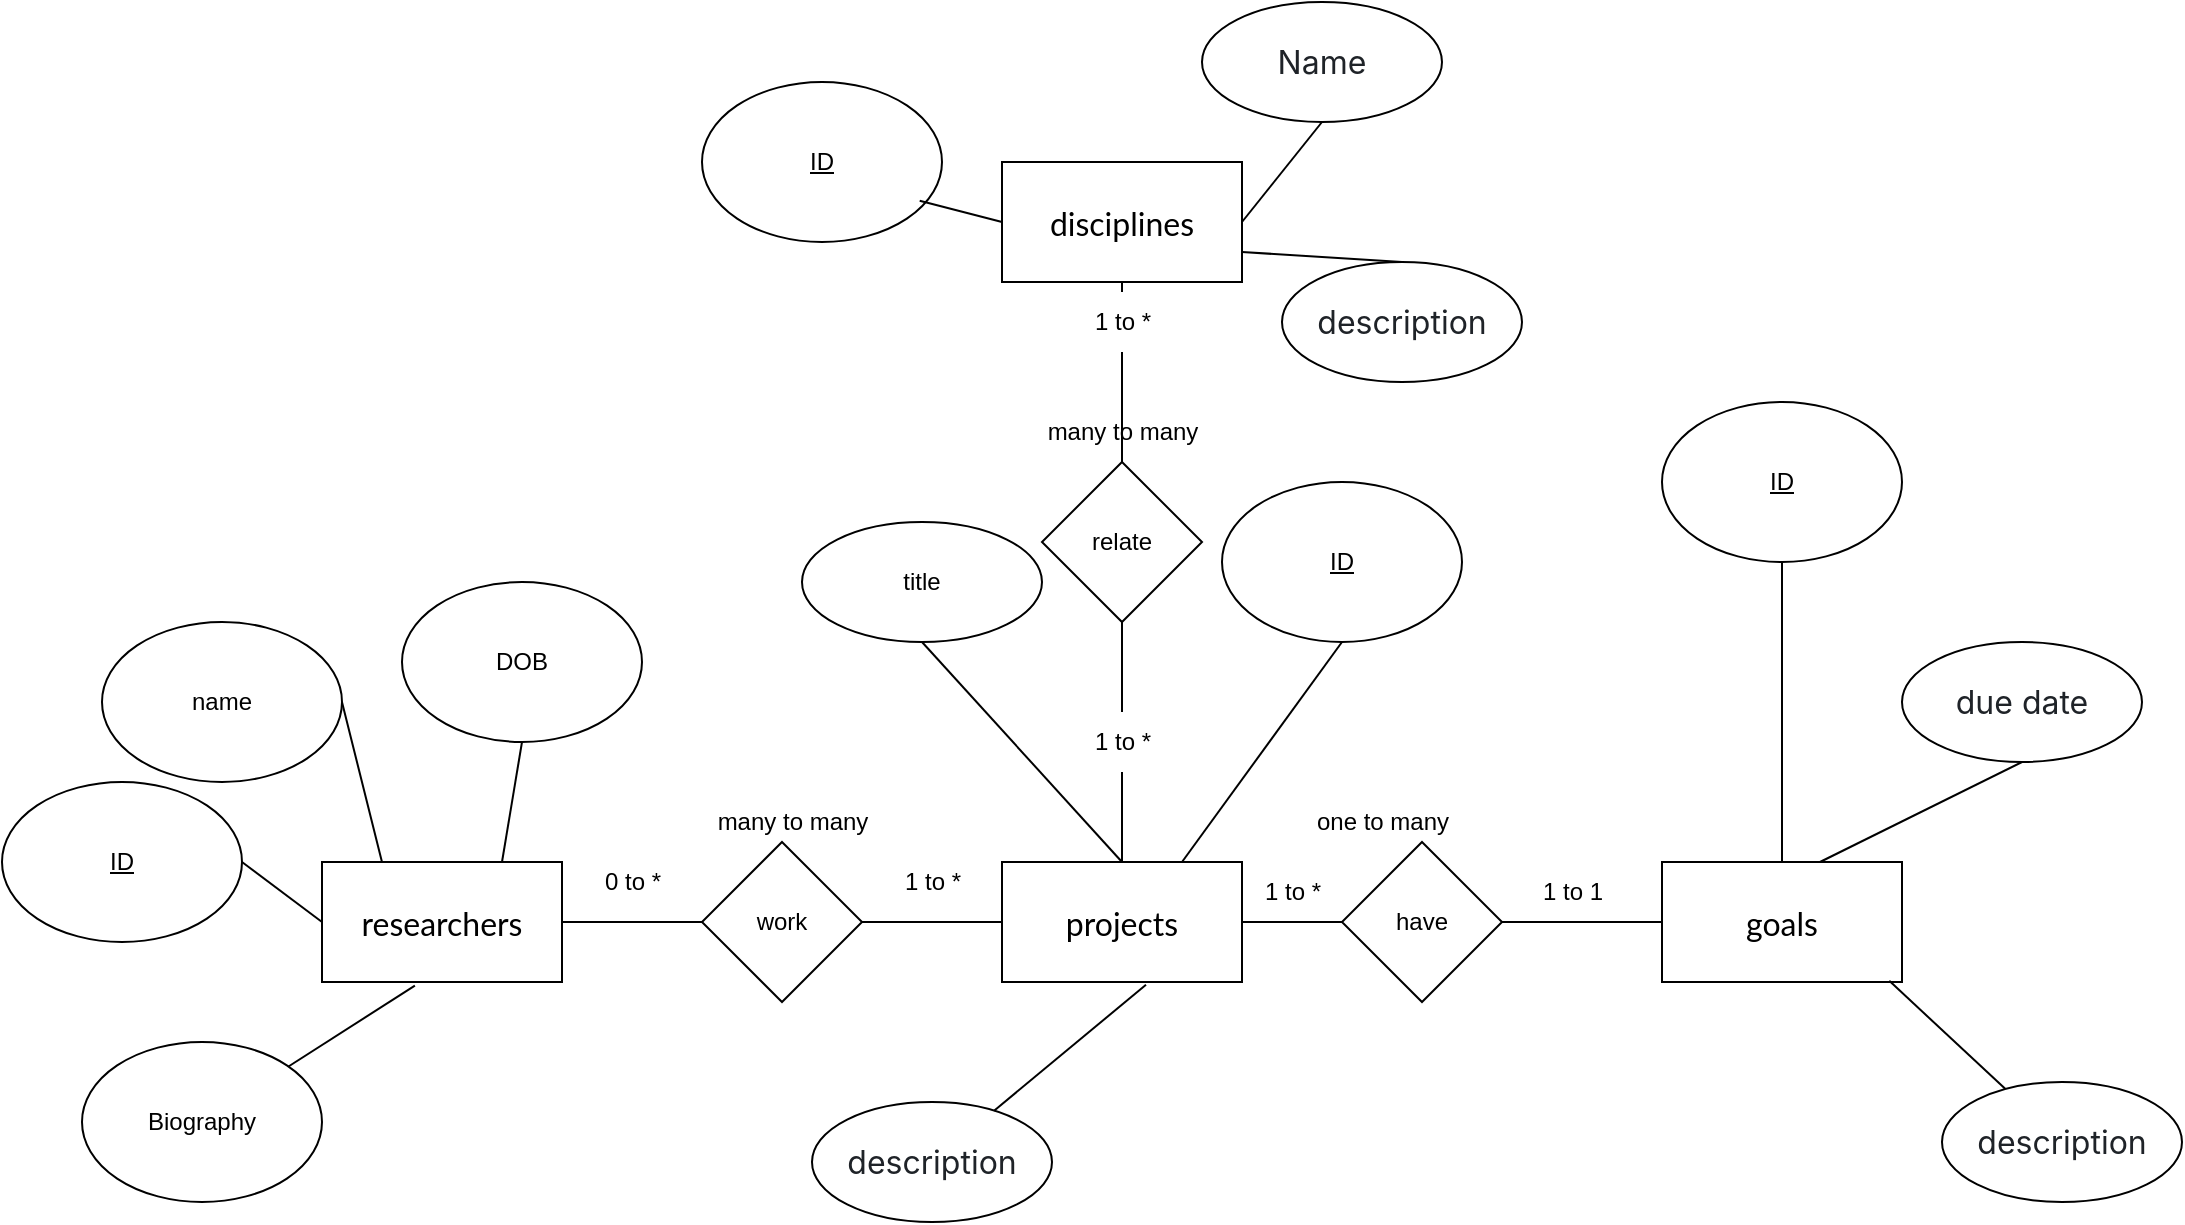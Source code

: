 <mxfile version="27.0.9">
  <diagram id="R2lEEEUBdFMjLlhIrx00" name="Page-1">
    <mxGraphModel dx="1892" dy="574" grid="1" gridSize="10" guides="1" tooltips="1" connect="1" arrows="1" fold="1" page="1" pageScale="1" pageWidth="850" pageHeight="1100" math="0" shadow="0" extFonts="Permanent Marker^https://fonts.googleapis.com/css?family=Permanent+Marker">
      <root>
        <mxCell id="0" />
        <mxCell id="1" parent="0" />
        <mxCell id="79PHvGn_ynHMwkHnUNVi-1" value="work" style="rhombus;whiteSpace=wrap;html=1;" parent="1" vertex="1">
          <mxGeometry x="330" y="450" width="80" height="80" as="geometry" />
        </mxCell>
        <mxCell id="79PHvGn_ynHMwkHnUNVi-2" value="&lt;span style=&quot;font-family: &amp;quot;Lato Extended&amp;quot;, Lato, &amp;quot;Helvetica Neue&amp;quot;, Helvetica, Arial, sans-serif; font-size: 16px; text-align: start; background-color: rgb(255, 255, 255);&quot;&gt;researchers&lt;/span&gt;" style="rounded=0;whiteSpace=wrap;html=1;" parent="1" vertex="1">
          <mxGeometry x="140" y="460" width="120" height="60" as="geometry" />
        </mxCell>
        <mxCell id="79PHvGn_ynHMwkHnUNVi-5" value="&lt;u&gt;ID&lt;/u&gt;" style="ellipse;whiteSpace=wrap;html=1;" parent="1" vertex="1">
          <mxGeometry x="-20" y="420" width="120" height="80" as="geometry" />
        </mxCell>
        <mxCell id="79PHvGn_ynHMwkHnUNVi-9" value="" style="endArrow=none;html=1;rounded=0;exitX=1;exitY=0.5;exitDx=0;exitDy=0;entryX=0;entryY=0.5;entryDx=0;entryDy=0;" parent="1" source="79PHvGn_ynHMwkHnUNVi-5" target="79PHvGn_ynHMwkHnUNVi-2" edge="1">
          <mxGeometry width="50" height="50" relative="1" as="geometry">
            <mxPoint x="90" y="430" as="sourcePoint" />
            <mxPoint x="140" y="380" as="targetPoint" />
          </mxGeometry>
        </mxCell>
        <mxCell id="79PHvGn_ynHMwkHnUNVi-10" value="name" style="ellipse;whiteSpace=wrap;html=1;" parent="1" vertex="1">
          <mxGeometry x="30" y="340" width="120" height="80" as="geometry" />
        </mxCell>
        <mxCell id="79PHvGn_ynHMwkHnUNVi-11" value="" style="endArrow=none;html=1;rounded=0;exitX=1;exitY=0.5;exitDx=0;exitDy=0;entryX=0.25;entryY=0;entryDx=0;entryDy=0;" parent="1" source="79PHvGn_ynHMwkHnUNVi-10" target="79PHvGn_ynHMwkHnUNVi-2" edge="1">
          <mxGeometry width="50" height="50" relative="1" as="geometry">
            <mxPoint x="140" y="350" as="sourcePoint" />
            <mxPoint x="180" y="460" as="targetPoint" />
          </mxGeometry>
        </mxCell>
        <mxCell id="79PHvGn_ynHMwkHnUNVi-12" value="DOB" style="ellipse;whiteSpace=wrap;html=1;" parent="1" vertex="1">
          <mxGeometry x="180" y="320" width="120" height="80" as="geometry" />
        </mxCell>
        <mxCell id="79PHvGn_ynHMwkHnUNVi-13" value="" style="endArrow=none;html=1;rounded=0;entryX=0.75;entryY=0;entryDx=0;entryDy=0;exitX=0.5;exitY=1;exitDx=0;exitDy=0;" parent="1" source="79PHvGn_ynHMwkHnUNVi-12" target="79PHvGn_ynHMwkHnUNVi-2" edge="1">
          <mxGeometry width="50" height="50" relative="1" as="geometry">
            <mxPoint x="220" y="390" as="sourcePoint" />
            <mxPoint x="270" y="460" as="targetPoint" />
          </mxGeometry>
        </mxCell>
        <mxCell id="79PHvGn_ynHMwkHnUNVi-14" value="" style="endArrow=none;html=1;rounded=0;entryX=0;entryY=0.5;entryDx=0;entryDy=0;exitX=1;exitY=0.5;exitDx=0;exitDy=0;" parent="1" source="79PHvGn_ynHMwkHnUNVi-2" target="79PHvGn_ynHMwkHnUNVi-1" edge="1">
          <mxGeometry width="50" height="50" relative="1" as="geometry">
            <mxPoint x="290" y="480" as="sourcePoint" />
            <mxPoint x="340" y="430" as="targetPoint" />
          </mxGeometry>
        </mxCell>
        <mxCell id="79PHvGn_ynHMwkHnUNVi-17" value="many to many" style="text;html=1;align=center;verticalAlign=middle;resizable=0;points=[];autosize=1;strokeColor=none;fillColor=none;" parent="1" vertex="1">
          <mxGeometry x="325" y="425" width="100" height="30" as="geometry" />
        </mxCell>
        <mxCell id="79PHvGn_ynHMwkHnUNVi-21" value="&lt;span style=&quot;font-family: &amp;quot;Lato Extended&amp;quot;, Lato, &amp;quot;Helvetica Neue&amp;quot;, Helvetica, Arial, sans-serif; font-size: 16px; text-align: start; background-color: rgb(255, 255, 255);&quot;&gt;projects&lt;/span&gt;" style="rounded=0;whiteSpace=wrap;html=1;" parent="1" vertex="1">
          <mxGeometry x="480" y="460" width="120" height="60" as="geometry" />
        </mxCell>
        <mxCell id="79PHvGn_ynHMwkHnUNVi-22" value="" style="endArrow=none;html=1;rounded=0;exitX=1;exitY=0.5;exitDx=0;exitDy=0;entryX=0;entryY=0.5;entryDx=0;entryDy=0;" parent="1" source="79PHvGn_ynHMwkHnUNVi-1" target="79PHvGn_ynHMwkHnUNVi-21" edge="1">
          <mxGeometry width="50" height="50" relative="1" as="geometry">
            <mxPoint x="440" y="440" as="sourcePoint" />
            <mxPoint x="490" y="390" as="targetPoint" />
          </mxGeometry>
        </mxCell>
        <mxCell id="79PHvGn_ynHMwkHnUNVi-26" value="&lt;span style=&quot;font-family: &amp;quot;Lato Extended&amp;quot;, Lato, &amp;quot;Helvetica Neue&amp;quot;, Helvetica, Arial, sans-serif; font-size: 16px; text-align: start; background-color: rgb(255, 255, 255);&quot;&gt;goals&lt;/span&gt;" style="rounded=0;whiteSpace=wrap;html=1;" parent="1" vertex="1">
          <mxGeometry x="810" y="460" width="120" height="60" as="geometry" />
        </mxCell>
        <mxCell id="79PHvGn_ynHMwkHnUNVi-27" value="&lt;span style=&quot;color: rgb(31, 35, 40); font-family: -apple-system, BlinkMacSystemFont, &amp;quot;Segoe UI&amp;quot;, &amp;quot;Noto Sans&amp;quot;, Helvetica, Arial, sans-serif, &amp;quot;Apple Color Emoji&amp;quot;, &amp;quot;Segoe UI Emoji&amp;quot;; font-size: 16px; text-align: left; background-color: rgb(255, 255, 255);&quot;&gt;description&lt;/span&gt;" style="ellipse;whiteSpace=wrap;html=1;" parent="1" vertex="1">
          <mxGeometry x="950" y="570" width="120" height="60" as="geometry" />
        </mxCell>
        <mxCell id="79PHvGn_ynHMwkHnUNVi-28" value="&lt;span style=&quot;color: rgb(31, 35, 40); font-family: -apple-system, BlinkMacSystemFont, &amp;quot;Segoe UI&amp;quot;, &amp;quot;Noto Sans&amp;quot;, Helvetica, Arial, sans-serif, &amp;quot;Apple Color Emoji&amp;quot;, &amp;quot;Segoe UI Emoji&amp;quot;; font-size: 16px; text-align: left; background-color: rgb(255, 255, 255);&quot;&gt;due date&lt;/span&gt;" style="ellipse;whiteSpace=wrap;html=1;" parent="1" vertex="1">
          <mxGeometry x="930" y="350" width="120" height="60" as="geometry" />
        </mxCell>
        <mxCell id="79PHvGn_ynHMwkHnUNVi-32" value="&lt;div style=&quot;text-align: left;&quot;&gt;&lt;font style=&quot;font-size: 12px;&quot;&gt;title&lt;/font&gt;&lt;/div&gt;" style="ellipse;whiteSpace=wrap;html=1;" parent="1" vertex="1">
          <mxGeometry x="380" y="290" width="120" height="60" as="geometry" />
        </mxCell>
        <mxCell id="79PHvGn_ynHMwkHnUNVi-33" value="&lt;span style=&quot;color: rgb(31, 35, 40); font-family: -apple-system, BlinkMacSystemFont, &amp;quot;Segoe UI&amp;quot;, &amp;quot;Noto Sans&amp;quot;, Helvetica, Arial, sans-serif, &amp;quot;Apple Color Emoji&amp;quot;, &amp;quot;Segoe UI Emoji&amp;quot;; font-size: 16px; text-align: left; background-color: rgb(255, 255, 255);&quot;&gt;description&lt;/span&gt;" style="ellipse;whiteSpace=wrap;html=1;" parent="1" vertex="1">
          <mxGeometry x="385" y="580" width="120" height="60" as="geometry" />
        </mxCell>
        <mxCell id="79PHvGn_ynHMwkHnUNVi-34" value="have" style="rhombus;whiteSpace=wrap;html=1;" parent="1" vertex="1">
          <mxGeometry x="650" y="450" width="80" height="80" as="geometry" />
        </mxCell>
        <mxCell id="79PHvGn_ynHMwkHnUNVi-35" value="one to many" style="text;html=1;align=center;verticalAlign=middle;resizable=0;points=[];autosize=1;strokeColor=none;fillColor=none;" parent="1" vertex="1">
          <mxGeometry x="625" y="425" width="90" height="30" as="geometry" />
        </mxCell>
        <mxCell id="79PHvGn_ynHMwkHnUNVi-36" value="" style="endArrow=none;html=1;rounded=0;entryX=0;entryY=0.5;entryDx=0;entryDy=0;exitX=1;exitY=0.5;exitDx=0;exitDy=0;" parent="1" target="79PHvGn_ynHMwkHnUNVi-34" edge="1" source="79PHvGn_ynHMwkHnUNVi-21">
          <mxGeometry width="50" height="50" relative="1" as="geometry">
            <mxPoint x="600" y="484" as="sourcePoint" />
            <mxPoint x="650" y="510" as="targetPoint" />
          </mxGeometry>
        </mxCell>
        <mxCell id="79PHvGn_ynHMwkHnUNVi-37" value="" style="endArrow=none;html=1;rounded=0;entryX=1;entryY=0.5;entryDx=0;entryDy=0;exitX=0;exitY=0.5;exitDx=0;exitDy=0;" parent="1" source="79PHvGn_ynHMwkHnUNVi-26" target="79PHvGn_ynHMwkHnUNVi-34" edge="1">
          <mxGeometry width="50" height="50" relative="1" as="geometry">
            <mxPoint x="650" y="580" as="sourcePoint" />
            <mxPoint x="700" y="530" as="targetPoint" />
          </mxGeometry>
        </mxCell>
        <mxCell id="79PHvGn_ynHMwkHnUNVi-38" value="" style="endArrow=none;html=1;rounded=0;entryX=0.6;entryY=1.023;entryDx=0;entryDy=0;entryPerimeter=0;" parent="1" source="79PHvGn_ynHMwkHnUNVi-33" target="79PHvGn_ynHMwkHnUNVi-21" edge="1">
          <mxGeometry width="50" height="50" relative="1" as="geometry">
            <mxPoint x="650" y="640" as="sourcePoint" />
            <mxPoint x="700" y="590" as="targetPoint" />
          </mxGeometry>
        </mxCell>
        <mxCell id="79PHvGn_ynHMwkHnUNVi-39" value="" style="endArrow=none;html=1;rounded=0;entryX=0.5;entryY=0;entryDx=0;entryDy=0;exitX=0.5;exitY=1;exitDx=0;exitDy=0;" parent="1" source="79PHvGn_ynHMwkHnUNVi-32" target="79PHvGn_ynHMwkHnUNVi-21" edge="1">
          <mxGeometry width="50" height="50" relative="1" as="geometry">
            <mxPoint x="590" y="370" as="sourcePoint" />
            <mxPoint x="640" y="320" as="targetPoint" />
          </mxGeometry>
        </mxCell>
        <mxCell id="79PHvGn_ynHMwkHnUNVi-41" value="&lt;u&gt;ID&lt;/u&gt;" style="ellipse;whiteSpace=wrap;html=1;" parent="1" vertex="1">
          <mxGeometry x="590" y="270" width="120" height="80" as="geometry" />
        </mxCell>
        <mxCell id="79PHvGn_ynHMwkHnUNVi-42" value="" style="endArrow=none;html=1;rounded=0;entryX=0.5;entryY=1;entryDx=0;entryDy=0;exitX=0.75;exitY=0;exitDx=0;exitDy=0;" parent="1" source="79PHvGn_ynHMwkHnUNVi-21" target="79PHvGn_ynHMwkHnUNVi-41" edge="1">
          <mxGeometry width="50" height="50" relative="1" as="geometry">
            <mxPoint x="580" y="390" as="sourcePoint" />
            <mxPoint x="640" y="370" as="targetPoint" />
          </mxGeometry>
        </mxCell>
        <mxCell id="79PHvGn_ynHMwkHnUNVi-43" value="&lt;u&gt;ID&lt;/u&gt;" style="ellipse;whiteSpace=wrap;html=1;" parent="1" vertex="1">
          <mxGeometry x="810" y="230" width="120" height="80" as="geometry" />
        </mxCell>
        <mxCell id="79PHvGn_ynHMwkHnUNVi-44" value="" style="endArrow=none;html=1;rounded=0;entryX=0.5;entryY=1;entryDx=0;entryDy=0;exitX=0.5;exitY=0;exitDx=0;exitDy=0;" parent="1" source="79PHvGn_ynHMwkHnUNVi-26" target="79PHvGn_ynHMwkHnUNVi-43" edge="1">
          <mxGeometry width="50" height="50" relative="1" as="geometry">
            <mxPoint x="860" y="390" as="sourcePoint" />
            <mxPoint x="910" y="340" as="targetPoint" />
          </mxGeometry>
        </mxCell>
        <mxCell id="79PHvGn_ynHMwkHnUNVi-45" value="" style="endArrow=none;html=1;rounded=0;entryX=0.5;entryY=1;entryDx=0;entryDy=0;" parent="1" target="79PHvGn_ynHMwkHnUNVi-28" edge="1">
          <mxGeometry width="50" height="50" relative="1" as="geometry">
            <mxPoint x="889" y="460" as="sourcePoint" />
            <mxPoint x="970" y="550" as="targetPoint" />
          </mxGeometry>
        </mxCell>
        <mxCell id="79PHvGn_ynHMwkHnUNVi-47" value="" style="endArrow=none;html=1;rounded=0;exitX=0.947;exitY=0.99;exitDx=0;exitDy=0;exitPerimeter=0;" parent="1" source="79PHvGn_ynHMwkHnUNVi-26" target="79PHvGn_ynHMwkHnUNVi-27" edge="1">
          <mxGeometry width="50" height="50" relative="1" as="geometry">
            <mxPoint x="780" y="630" as="sourcePoint" />
            <mxPoint x="830" y="580" as="targetPoint" />
          </mxGeometry>
        </mxCell>
        <mxCell id="dca1Np-fgZtHMj5NpK6v-1" value="&lt;span style=&quot;font-family: &amp;quot;Lato Extended&amp;quot;, Lato, &amp;quot;Helvetica Neue&amp;quot;, Helvetica, Arial, sans-serif; font-size: 16px; text-align: start; background-color: rgb(255, 255, 255);&quot;&gt;disciplines&lt;/span&gt;" style="rounded=0;whiteSpace=wrap;html=1;" vertex="1" parent="1">
          <mxGeometry x="480" y="110" width="120" height="60" as="geometry" />
        </mxCell>
        <mxCell id="dca1Np-fgZtHMj5NpK6v-2" value="" style="endArrow=none;html=1;rounded=0;entryX=0.5;entryY=1;entryDx=0;entryDy=0;exitX=0.5;exitY=0;exitDx=0;exitDy=0;" edge="1" parent="1" source="dca1Np-fgZtHMj5NpK6v-16" target="dca1Np-fgZtHMj5NpK6v-1">
          <mxGeometry width="50" height="50" relative="1" as="geometry">
            <mxPoint x="510" y="250" as="sourcePoint" />
            <mxPoint x="550" y="210" as="targetPoint" />
          </mxGeometry>
        </mxCell>
        <mxCell id="dca1Np-fgZtHMj5NpK6v-7" value="" style="endArrow=none;html=1;rounded=0;entryX=0.5;entryY=1;entryDx=0;entryDy=0;exitX=1;exitY=0.5;exitDx=0;exitDy=0;" edge="1" parent="1" source="dca1Np-fgZtHMj5NpK6v-1" target="dca1Np-fgZtHMj5NpK6v-12">
          <mxGeometry width="50" height="50" relative="1" as="geometry">
            <mxPoint x="630" y="180" as="sourcePoint" />
            <mxPoint x="650" y="100" as="targetPoint" />
          </mxGeometry>
        </mxCell>
        <mxCell id="dca1Np-fgZtHMj5NpK6v-8" value="relate" style="rhombus;whiteSpace=wrap;html=1;" vertex="1" parent="1">
          <mxGeometry x="500" y="260" width="80" height="80" as="geometry" />
        </mxCell>
        <mxCell id="dca1Np-fgZtHMj5NpK6v-9" value="" style="endArrow=none;html=1;rounded=0;entryX=0.5;entryY=1;entryDx=0;entryDy=0;exitX=0.5;exitY=0;exitDx=0;exitDy=0;" edge="1" parent="1" source="dca1Np-fgZtHMj5NpK6v-18" target="dca1Np-fgZtHMj5NpK6v-8">
          <mxGeometry width="50" height="50" relative="1" as="geometry">
            <mxPoint x="500" y="410" as="sourcePoint" />
            <mxPoint x="550" y="360" as="targetPoint" />
          </mxGeometry>
        </mxCell>
        <mxCell id="dca1Np-fgZtHMj5NpK6v-10" value="&lt;u&gt;ID&lt;/u&gt;" style="ellipse;whiteSpace=wrap;html=1;" vertex="1" parent="1">
          <mxGeometry x="330" y="70" width="120" height="80" as="geometry" />
        </mxCell>
        <mxCell id="dca1Np-fgZtHMj5NpK6v-11" value="" style="endArrow=none;html=1;rounded=0;entryX=0;entryY=0.5;entryDx=0;entryDy=0;exitX=0.907;exitY=0.742;exitDx=0;exitDy=0;exitPerimeter=0;" edge="1" parent="1" source="dca1Np-fgZtHMj5NpK6v-10" target="dca1Np-fgZtHMj5NpK6v-1">
          <mxGeometry width="50" height="50" relative="1" as="geometry">
            <mxPoint x="380" y="180" as="sourcePoint" />
            <mxPoint x="430" y="130" as="targetPoint" />
          </mxGeometry>
        </mxCell>
        <mxCell id="dca1Np-fgZtHMj5NpK6v-12" value="&lt;span style=&quot;color: rgb(31, 35, 40); font-family: -apple-system, BlinkMacSystemFont, &amp;quot;Segoe UI&amp;quot;, &amp;quot;Noto Sans&amp;quot;, Helvetica, Arial, sans-serif, &amp;quot;Apple Color Emoji&amp;quot;, &amp;quot;Segoe UI Emoji&amp;quot;; font-size: 16px; text-align: left; background-color: rgb(255, 255, 255);&quot;&gt;Name&lt;/span&gt;" style="ellipse;whiteSpace=wrap;html=1;" vertex="1" parent="1">
          <mxGeometry x="580" y="30" width="120" height="60" as="geometry" />
        </mxCell>
        <mxCell id="dca1Np-fgZtHMj5NpK6v-13" value="&lt;span style=&quot;color: rgb(31, 35, 40); font-family: -apple-system, BlinkMacSystemFont, &amp;quot;Segoe UI&amp;quot;, &amp;quot;Noto Sans&amp;quot;, Helvetica, Arial, sans-serif, &amp;quot;Apple Color Emoji&amp;quot;, &amp;quot;Segoe UI Emoji&amp;quot;; font-size: 16px; text-align: left; background-color: rgb(255, 255, 255);&quot;&gt;description&lt;/span&gt;" style="ellipse;whiteSpace=wrap;html=1;" vertex="1" parent="1">
          <mxGeometry x="620" y="160" width="120" height="60" as="geometry" />
        </mxCell>
        <mxCell id="dca1Np-fgZtHMj5NpK6v-14" value="" style="endArrow=none;html=1;rounded=0;entryX=0.5;entryY=0;entryDx=0;entryDy=0;exitX=1;exitY=0.75;exitDx=0;exitDy=0;" edge="1" parent="1" source="dca1Np-fgZtHMj5NpK6v-1" target="dca1Np-fgZtHMj5NpK6v-13">
          <mxGeometry width="50" height="50" relative="1" as="geometry">
            <mxPoint x="650" y="160" as="sourcePoint" />
            <mxPoint x="700" y="110" as="targetPoint" />
          </mxGeometry>
        </mxCell>
        <mxCell id="dca1Np-fgZtHMj5NpK6v-15" value="many to many" style="text;html=1;align=center;verticalAlign=middle;resizable=0;points=[];autosize=1;strokeColor=none;fillColor=none;" vertex="1" parent="1">
          <mxGeometry x="490" y="230" width="100" height="30" as="geometry" />
        </mxCell>
        <mxCell id="dca1Np-fgZtHMj5NpK6v-19" value="" style="endArrow=none;html=1;rounded=0;entryX=0.5;entryY=1;entryDx=0;entryDy=0;exitX=0.5;exitY=0;exitDx=0;exitDy=0;" edge="1" parent="1" source="79PHvGn_ynHMwkHnUNVi-21" target="dca1Np-fgZtHMj5NpK6v-18">
          <mxGeometry width="50" height="50" relative="1" as="geometry">
            <mxPoint x="540" y="460" as="sourcePoint" />
            <mxPoint x="540" y="340" as="targetPoint" />
          </mxGeometry>
        </mxCell>
        <mxCell id="dca1Np-fgZtHMj5NpK6v-18" value="1 to *" style="text;html=1;align=center;verticalAlign=middle;resizable=0;points=[];autosize=1;strokeColor=none;fillColor=none;" vertex="1" parent="1">
          <mxGeometry x="515" y="385" width="50" height="30" as="geometry" />
        </mxCell>
        <mxCell id="dca1Np-fgZtHMj5NpK6v-20" value="" style="endArrow=none;html=1;rounded=0;entryX=0.5;entryY=1;entryDx=0;entryDy=0;exitX=0.5;exitY=0;exitDx=0;exitDy=0;" edge="1" parent="1" source="dca1Np-fgZtHMj5NpK6v-8" target="dca1Np-fgZtHMj5NpK6v-16">
          <mxGeometry width="50" height="50" relative="1" as="geometry">
            <mxPoint x="540" y="260" as="sourcePoint" />
            <mxPoint x="540" y="170" as="targetPoint" />
          </mxGeometry>
        </mxCell>
        <mxCell id="dca1Np-fgZtHMj5NpK6v-16" value="1 to *" style="text;html=1;align=center;verticalAlign=middle;resizable=0;points=[];autosize=1;strokeColor=none;fillColor=none;" vertex="1" parent="1">
          <mxGeometry x="515" y="175" width="50" height="30" as="geometry" />
        </mxCell>
        <mxCell id="dca1Np-fgZtHMj5NpK6v-31" value="&lt;div style=&quot;text-align: left;&quot;&gt;&lt;font style=&quot;font-size: 12px;&quot; face=&quot;Helvetica&quot;&gt;Biography&lt;/font&gt;&lt;/div&gt;" style="ellipse;whiteSpace=wrap;html=1;" vertex="1" parent="1">
          <mxGeometry x="20" y="550" width="120" height="80" as="geometry" />
        </mxCell>
        <mxCell id="dca1Np-fgZtHMj5NpK6v-32" value="" style="endArrow=none;html=1;rounded=0;entryX=0.387;entryY=1.03;entryDx=0;entryDy=0;entryPerimeter=0;" edge="1" parent="1" source="dca1Np-fgZtHMj5NpK6v-31" target="79PHvGn_ynHMwkHnUNVi-2">
          <mxGeometry width="50" height="50" relative="1" as="geometry">
            <mxPoint x="200" y="590" as="sourcePoint" />
            <mxPoint x="250" y="540" as="targetPoint" />
          </mxGeometry>
        </mxCell>
        <mxCell id="dca1Np-fgZtHMj5NpK6v-33" value="0 to *" style="text;html=1;align=center;verticalAlign=middle;resizable=0;points=[];autosize=1;strokeColor=none;fillColor=none;" vertex="1" parent="1">
          <mxGeometry x="270" y="455" width="50" height="30" as="geometry" />
        </mxCell>
        <mxCell id="dca1Np-fgZtHMj5NpK6v-34" value="1 to *" style="text;html=1;align=center;verticalAlign=middle;resizable=0;points=[];autosize=1;strokeColor=none;fillColor=none;" vertex="1" parent="1">
          <mxGeometry x="420" y="455" width="50" height="30" as="geometry" />
        </mxCell>
        <mxCell id="dca1Np-fgZtHMj5NpK6v-35" value="1 to *" style="text;html=1;align=center;verticalAlign=middle;resizable=0;points=[];autosize=1;strokeColor=none;fillColor=none;" vertex="1" parent="1">
          <mxGeometry x="600" y="460" width="50" height="30" as="geometry" />
        </mxCell>
        <mxCell id="dca1Np-fgZtHMj5NpK6v-36" value="1 to 1" style="text;html=1;align=center;verticalAlign=middle;resizable=0;points=[];autosize=1;strokeColor=none;fillColor=none;" vertex="1" parent="1">
          <mxGeometry x="740" y="460" width="50" height="30" as="geometry" />
        </mxCell>
      </root>
    </mxGraphModel>
  </diagram>
</mxfile>

